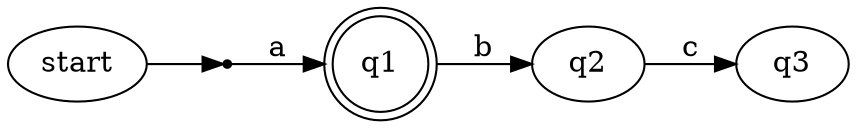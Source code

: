 digraph G {
  rankdir=LR;
  q0 [shape=point];
  start -> q0;
  q1 [shape=doublecircle];
  q0 -> q1 [label="a"];
  q1 -> q2 [label="b"];
  q2 -> q3 [label="c"];
}
